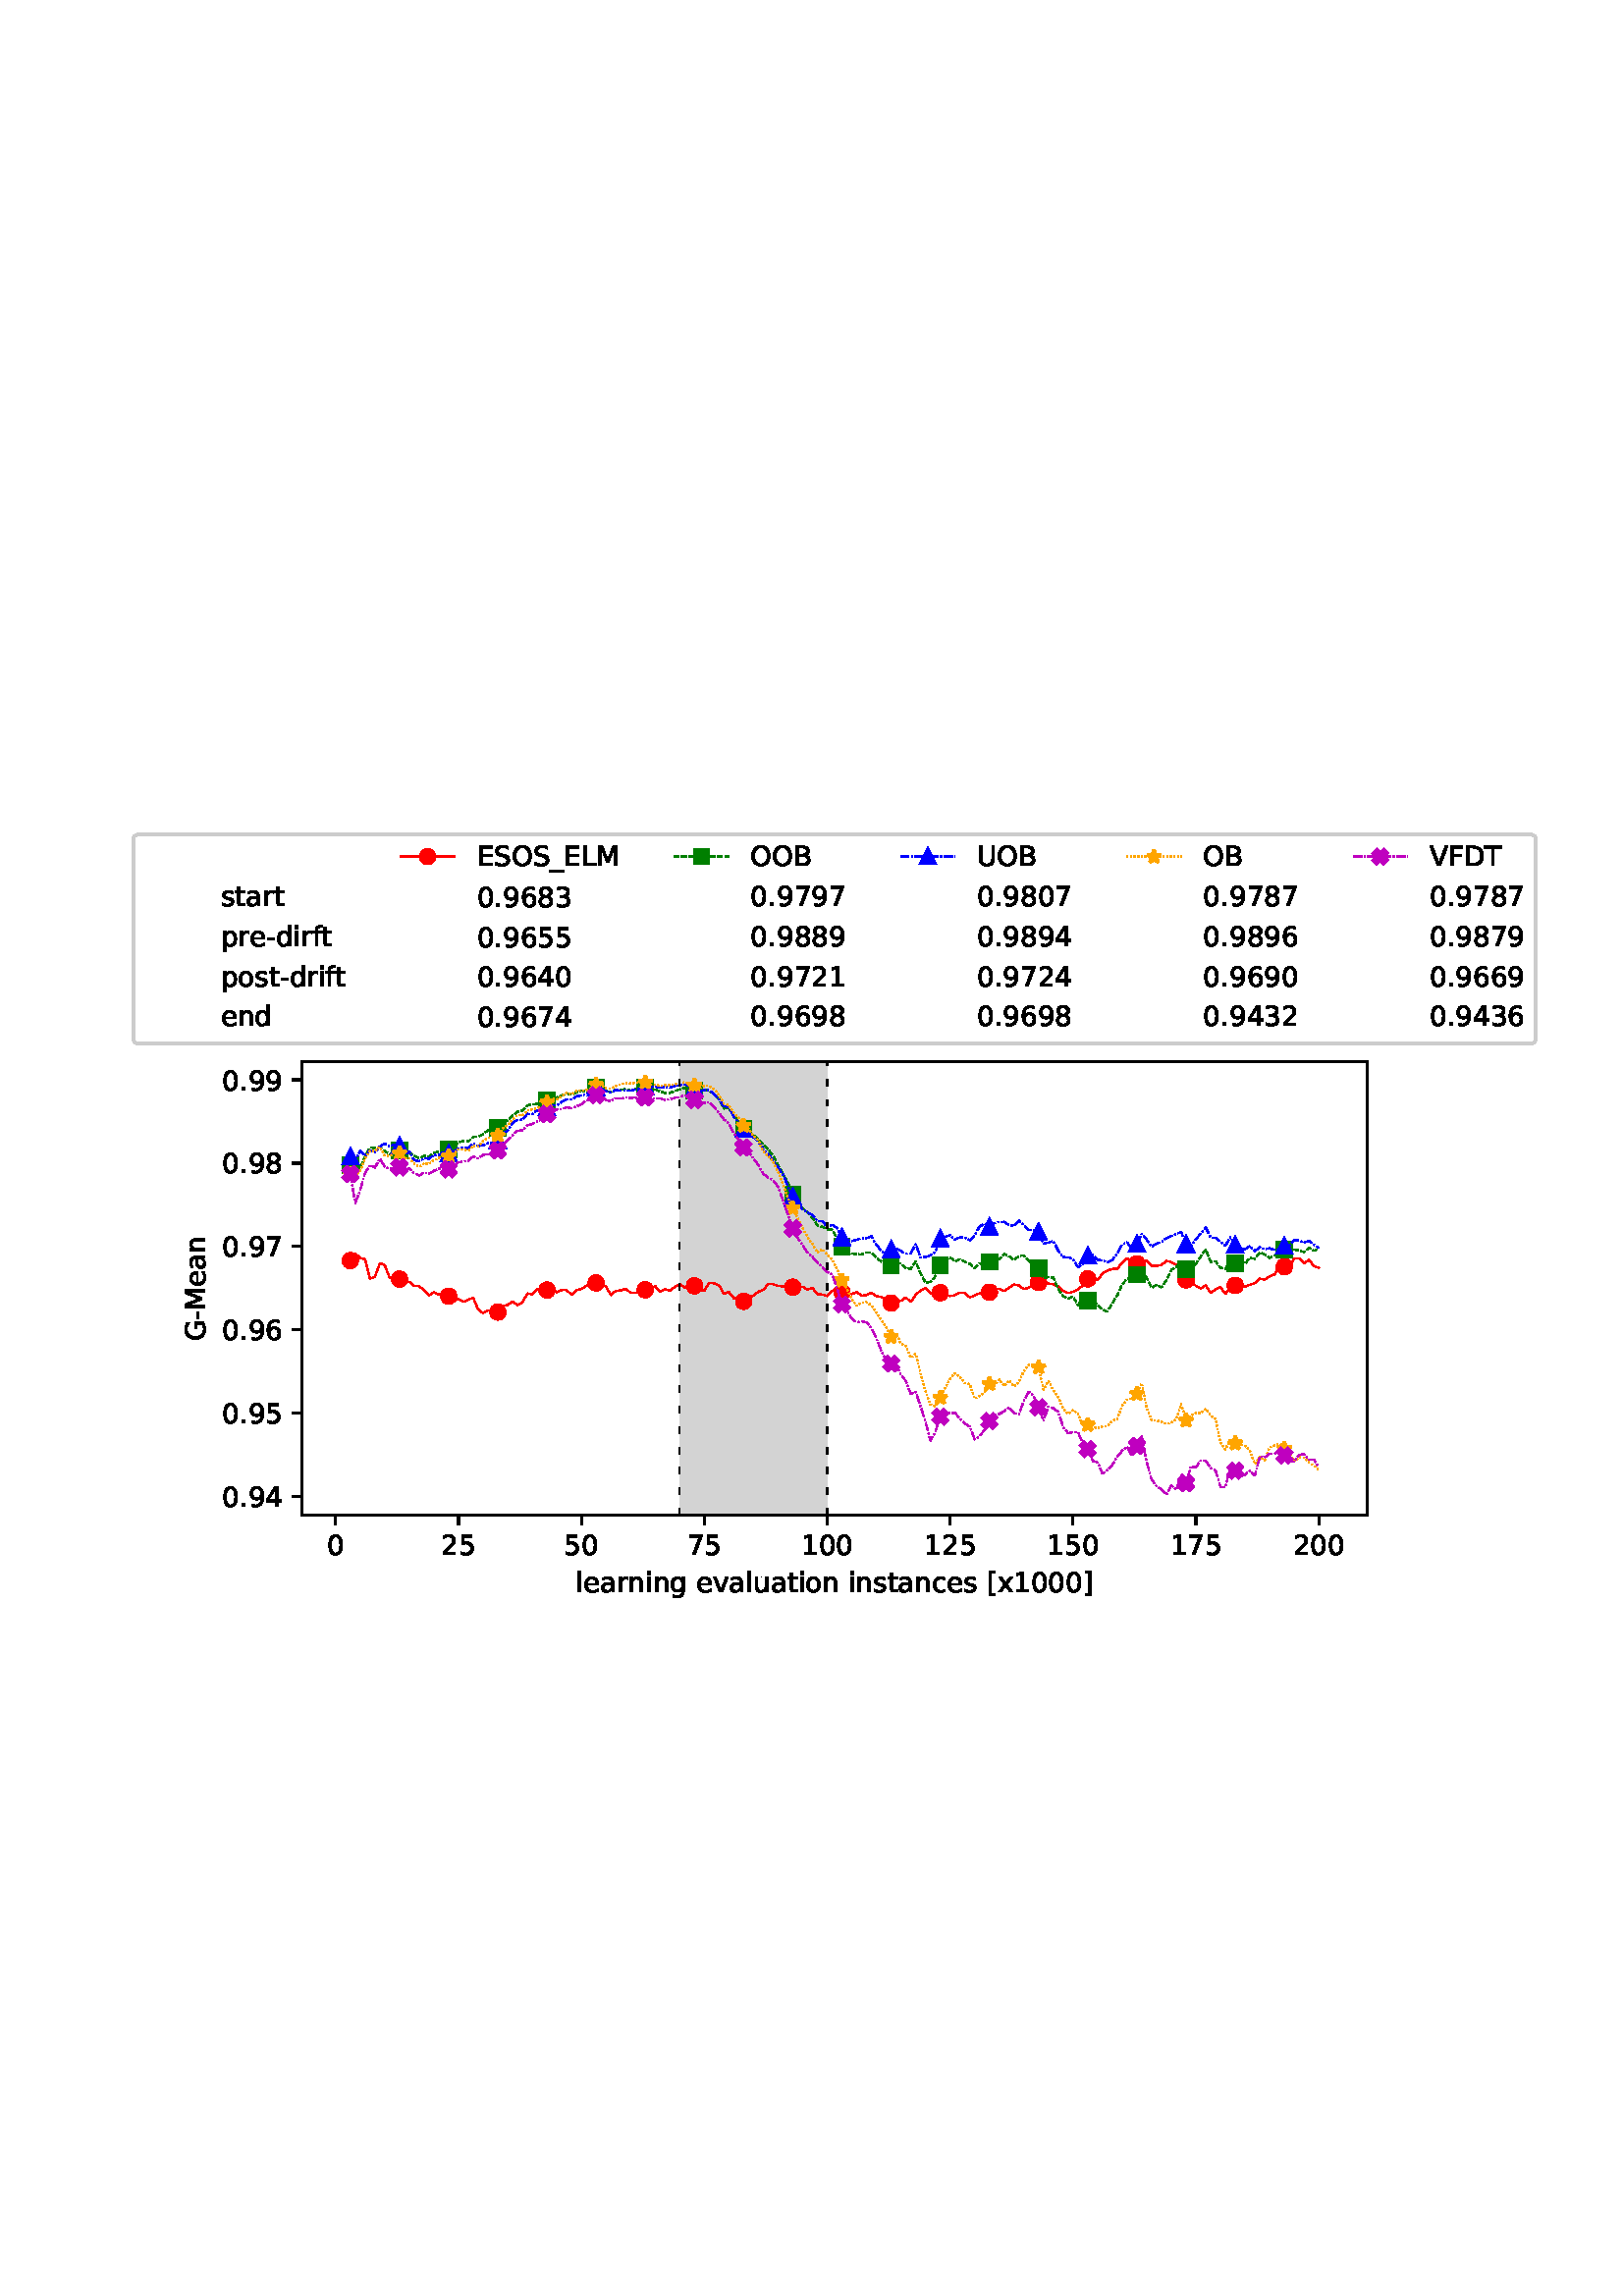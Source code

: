 %!PS-Adobe-3.0 EPSF-3.0
%%Orientation: portrait
%%BoundingBox: 41 248 570 543
%%EndComments
%%BeginProlog
/mpldict 8 dict def
mpldict begin
/m { moveto } bind def
/l { lineto } bind def
/r { rlineto } bind def
/c { curveto } bind def
/cl { closepath } bind def
/box {
m
1 index 0 r
0 exch r
neg 0 r
cl
} bind def
/clipbox {
box
clip
newpath
} bind def
%!PS-Adobe-3.0 Resource-Font
%%Copyright: Copyright (c) 2003 by Bitstream, Inc. All Rights Reserved. Copyright (c) 2006 by Tavmjong Bah. All Rights Reserved. DejaVu changes are in public domain 
25 dict begin
/_d{bind def}bind def
/_m{moveto}_d
/_l{lineto}_d
/_cl{closepath eofill}_d
/_c{curveto}_d
/_sc{7 -1 roll{setcachedevice}{pop pop pop pop pop pop}ifelse}_d
/_e{exec}_d
/FontName /DejaVuSans def
/PaintType 0 def
/FontMatrix[.001 0 0 .001 0 0]def
/FontBBox[-1021 -463 1793 1232]def
/FontType 3 def
/Encoding [ /space /hyphen /period /zero /one /two /three /four /five /six /seven /eight /nine /B /D /E /F /G /L /M /O /S /T /U /V /bracketleft /bracketright /underscore /a /c /d /e /f /g /i /l /n /o /p /r /s /t /u /v /x ] def
/FontInfo 10 dict dup begin
/FamilyName (DejaVu Sans) def
/FullName (DejaVu Sans) def
/Notice (Copyright (c) 2003 by Bitstream, Inc. All Rights Reserved. Copyright (c) 2006 by Tavmjong Bah. All Rights Reserved. DejaVu changes are in public domain ) def
/Weight (Book) def
/Version (Version 2.35) def
/ItalicAngle 0.0 def
/isFixedPitch false def
/UnderlinePosition -130 def
/UnderlineThickness 90 def
end readonly def
/CharStrings 46 dict dup begin
/.notdef 0 def
/space{318 0 0 0 0 0 _sc
}_d
/hyphen{361 0 49 234 312 314 _sc
49 314 _m
312 314 _l
312 234 _l
49 234 _l
49 314 _l
_cl}_d
/period{318 0 107 0 210 124 _sc
107 124 _m
210 124 _l
210 0 _l
107 0 _l
107 124 _l
_cl}_d
/zero{636 0 66 -13 570 742 _sc
318 664 _m
267 664 229 639 203 589 _c
177 539 165 464 165 364 _c
165 264 177 189 203 139 _c
229 89 267 64 318 64 _c
369 64 407 89 433 139 _c
458 189 471 264 471 364 _c
471 464 458 539 433 589 _c
407 639 369 664 318 664 _c
318 742 _m
399 742 461 709 505 645 _c
548 580 570 486 570 364 _c
570 241 548 147 505 83 _c
461 19 399 -13 318 -13 _c
236 -13 173 19 130 83 _c
87 147 66 241 66 364 _c
66 486 87 580 130 645 _c
173 709 236 742 318 742 _c
_cl}_d
/one{636 0 110 0 544 729 _sc
124 83 _m
285 83 _l
285 639 _l
110 604 _l
110 694 _l
284 729 _l
383 729 _l
383 83 _l
544 83 _l
544 0 _l
124 0 _l
124 83 _l
_cl}_d
/two{{636 0 73 0 536 742 _sc
192 83 _m
536 83 _l
536 0 _l
73 0 _l
73 83 _l
110 121 161 173 226 239 _c
290 304 331 346 348 365 _c
380 400 402 430 414 455 _c
426 479 433 504 433 528 _c
433 566 419 598 392 622 _c
365 646 330 659 286 659 _c
255 659 222 653 188 643 _c
154 632 117 616 78 594 _c
78 694 _l
118 710 155 722 189 730 _c
223 738 255 742 284 742 _c
}_e{359 742 419 723 464 685 _c
509 647 532 597 532 534 _c
532 504 526 475 515 449 _c
504 422 484 390 454 354 _c
446 344 420 317 376 272 _c
332 227 271 164 192 83 _c
_cl}_e}_d
/three{{636 0 76 -13 556 742 _sc
406 393 _m
453 383 490 362 516 330 _c
542 298 556 258 556 212 _c
556 140 531 84 482 45 _c
432 6 362 -13 271 -13 _c
240 -13 208 -10 176 -4 _c
144 1 110 10 76 22 _c
76 117 _l
103 101 133 89 166 81 _c
198 73 232 69 268 69 _c
330 69 377 81 409 105 _c
441 129 458 165 458 212 _c
458 254 443 288 413 312 _c
383 336 341 349 287 349 _c
}_e{202 349 _l
202 430 _l
291 430 _l
339 430 376 439 402 459 _c
428 478 441 506 441 543 _c
441 580 427 609 401 629 _c
374 649 336 659 287 659 _c
260 659 231 656 200 650 _c
169 644 135 635 98 623 _c
98 711 _l
135 721 170 729 203 734 _c
235 739 266 742 296 742 _c
370 742 429 725 473 691 _c
517 657 539 611 539 553 _c
539 513 527 479 504 451 _c
481 423 448 403 406 393 _c
_cl}_e}_d
/four{636 0 49 0 580 729 _sc
378 643 _m
129 254 _l
378 254 _l
378 643 _l
352 729 _m
476 729 _l
476 254 _l
580 254 _l
580 172 _l
476 172 _l
476 0 _l
378 0 _l
378 172 _l
49 172 _l
49 267 _l
352 729 _l
_cl}_d
/five{{636 0 77 -13 549 729 _sc
108 729 _m
495 729 _l
495 646 _l
198 646 _l
198 467 _l
212 472 227 476 241 478 _c
255 480 270 482 284 482 _c
365 482 429 459 477 415 _c
525 370 549 310 549 234 _c
549 155 524 94 475 51 _c
426 8 357 -13 269 -13 _c
238 -13 207 -10 175 -6 _c
143 -1 111 6 77 17 _c
77 116 _l
106 100 136 88 168 80 _c
199 72 232 69 267 69 _c
}_e{323 69 368 83 401 113 _c
433 143 450 183 450 234 _c
450 284 433 324 401 354 _c
368 384 323 399 267 399 _c
241 399 214 396 188 390 _c
162 384 135 375 108 363 _c
108 729 _l
_cl}_e}_d
/six{{636 0 70 -13 573 742 _sc
330 404 _m
286 404 251 388 225 358 _c
199 328 186 286 186 234 _c
186 181 199 139 225 109 _c
251 79 286 64 330 64 _c
374 64 409 79 435 109 _c
461 139 474 181 474 234 _c
474 286 461 328 435 358 _c
409 388 374 404 330 404 _c
526 713 _m
526 623 _l
501 635 476 644 451 650 _c
425 656 400 659 376 659 _c
310 659 260 637 226 593 _c
}_e{192 549 172 482 168 394 _c
187 422 211 444 240 459 _c
269 474 301 482 336 482 _c
409 482 467 459 509 415 _c
551 371 573 310 573 234 _c
573 159 550 99 506 54 _c
462 9 403 -13 330 -13 _c
246 -13 181 19 137 83 _c
92 147 70 241 70 364 _c
70 479 97 571 152 639 _c
206 707 280 742 372 742 _c
396 742 421 739 447 735 _c
472 730 498 723 526 713 _c
_cl}_e}_d
/seven{636 0 82 0 551 729 _sc
82 729 _m
551 729 _l
551 687 _l
286 0 _l
183 0 _l
432 646 _l
82 646 _l
82 729 _l
_cl}_d
/eight{{636 0 68 -13 568 742 _sc
318 346 _m
271 346 234 333 207 308 _c
180 283 167 249 167 205 _c
167 161 180 126 207 101 _c
234 76 271 64 318 64 _c
364 64 401 76 428 102 _c
455 127 469 161 469 205 _c
469 249 455 283 429 308 _c
402 333 365 346 318 346 _c
219 388 _m
177 398 144 418 120 447 _c
96 476 85 511 85 553 _c
85 611 105 657 147 691 _c
188 725 245 742 318 742 _c
}_e{390 742 447 725 489 691 _c
530 657 551 611 551 553 _c
551 511 539 476 515 447 _c
491 418 459 398 417 388 _c
464 377 501 355 528 323 _c
554 291 568 251 568 205 _c
568 134 546 80 503 43 _c
459 5 398 -13 318 -13 _c
237 -13 175 5 132 43 _c
89 80 68 134 68 205 _c
68 251 81 291 108 323 _c
134 355 171 377 219 388 _c
183 544 _m
183 506 194 476 218 455 _c
}_e{242 434 275 424 318 424 _c
360 424 393 434 417 455 _c
441 476 453 506 453 544 _c
453 582 441 611 417 632 _c
393 653 360 664 318 664 _c
275 664 242 653 218 632 _c
194 611 183 582 183 544 _c
_cl}_e}_d
/nine{{636 0 63 -13 566 742 _sc
110 15 _m
110 105 _l
134 93 159 84 185 78 _c
210 72 235 69 260 69 _c
324 69 374 90 408 134 _c
442 178 462 244 468 334 _c
448 306 424 284 396 269 _c
367 254 335 247 300 247 _c
226 247 168 269 126 313 _c
84 357 63 417 63 494 _c
63 568 85 628 129 674 _c
173 719 232 742 306 742 _c
390 742 455 709 499 645 _c
543 580 566 486 566 364 _c
}_e{566 248 538 157 484 89 _c
429 21 356 -13 264 -13 _c
239 -13 214 -10 189 -6 _c
163 -2 137 5 110 15 _c
306 324 _m
350 324 385 339 411 369 _c
437 399 450 441 450 494 _c
450 546 437 588 411 618 _c
385 648 350 664 306 664 _c
262 664 227 648 201 618 _c
175 588 162 546 162 494 _c
162 441 175 399 201 369 _c
227 339 262 324 306 324 _c
_cl}_e}_d
/B{{686 0 98 0 615 729 _sc
197 348 _m
197 81 _l
355 81 _l
408 81 447 92 473 114 _c
498 136 511 169 511 215 _c
511 260 498 293 473 315 _c
447 337 408 348 355 348 _c
197 348 _l
197 648 _m
197 428 _l
343 428 _l
391 428 426 437 450 455 _c
474 473 486 500 486 538 _c
486 574 474 602 450 620 _c
426 638 391 648 343 648 _c
197 648 _l
98 729 _m
350 729 _l
}_e{425 729 483 713 524 682 _c
564 650 585 606 585 549 _c
585 504 574 468 553 442 _c
532 416 502 399 462 393 _c
510 382 548 360 575 327 _c
601 294 615 253 615 204 _c
615 138 592 88 548 53 _c
504 17 441 0 360 0 _c
98 0 _l
98 729 _l
_cl}_e}_d
/D{770 0 98 0 711 729 _sc
197 648 _m
197 81 _l
316 81 _l
416 81 490 103 537 149 _c
583 195 607 267 607 365 _c
607 463 583 534 537 580 _c
490 625 416 648 316 648 _c
197 648 _l
98 729 _m
301 729 _l
442 729 546 699 612 641 _c
678 582 711 490 711 365 _c
711 239 677 147 611 88 _c
545 29 441 0 301 0 _c
98 0 _l
98 729 _l
_cl}_d
/E{632 0 98 0 568 729 _sc
98 729 _m
559 729 _l
559 646 _l
197 646 _l
197 430 _l
544 430 _l
544 347 _l
197 347 _l
197 83 _l
568 83 _l
568 0 _l
98 0 _l
98 729 _l
_cl}_d
/F{575 0 98 0 517 729 _sc
98 729 _m
517 729 _l
517 646 _l
197 646 _l
197 431 _l
486 431 _l
486 348 _l
197 348 _l
197 0 _l
98 0 _l
98 729 _l
_cl}_d
/G{{775 0 56 -13 693 742 _sc
595 104 _m
595 300 _l
434 300 _l
434 381 _l
693 381 _l
693 68 _l
655 40 613 20 567 7 _c
521 -6 472 -13 420 -13 _c
306 -13 216 20 152 86 _c
88 152 56 245 56 364 _c
56 482 88 575 152 642 _c
216 708 306 742 420 742 _c
467 742 512 736 555 724 _c
598 712 638 695 674 673 _c
674 568 _l
637 598 598 621 557 637 _c
516 653 473 661 428 661 _c
}_e{338 661 271 636 227 586 _c
182 536 160 462 160 364 _c
160 265 182 191 227 141 _c
271 91 338 67 428 67 _c
462 67 493 70 521 76 _c
549 82 573 91 595 104 _c
_cl}_e}_d
/L{557 0 98 0 552 729 _sc
98 729 _m
197 729 _l
197 83 _l
552 83 _l
552 0 _l
98 0 _l
98 729 _l
_cl}_d
/M{863 0 98 0 765 729 _sc
98 729 _m
245 729 _l
431 233 _l
618 729 _l
765 729 _l
765 0 _l
669 0 _l
669 640 _l
481 140 _l
382 140 _l
194 640 _l
194 0 _l
98 0 _l
98 729 _l
_cl}_d
/O{787 0 56 -13 731 742 _sc
394 662 _m
322 662 265 635 223 582 _c
181 528 160 456 160 364 _c
160 272 181 199 223 146 _c
265 92 322 66 394 66 _c
465 66 522 92 564 146 _c
606 199 627 272 627 364 _c
627 456 606 528 564 582 _c
522 635 465 662 394 662 _c
394 742 _m
496 742 577 707 639 639 _c
700 571 731 479 731 364 _c
731 248 700 157 639 89 _c
577 21 496 -13 394 -13 _c
291 -13 209 21 148 89 _c
86 157 56 248 56 364 _c
56 479 86 571 148 639 _c
209 707 291 742 394 742 _c
_cl}_d
/S{{635 0 66 -13 579 742 _sc
535 705 _m
535 609 _l
497 627 462 640 429 649 _c
395 657 363 662 333 662 _c
279 662 237 651 208 631 _c
179 610 165 580 165 542 _c
165 510 174 485 194 469 _c
213 452 250 439 304 429 _c
364 417 _l
437 403 491 378 526 343 _c
561 307 579 260 579 201 _c
579 130 555 77 508 41 _c
460 5 391 -13 300 -13 _c
265 -13 228 -9 189 -2 _c
}_e{150 5 110 16 69 32 _c
69 134 _l
109 111 148 94 186 83 _c
224 71 262 66 300 66 _c
356 66 399 77 430 99 _c
460 121 476 152 476 194 _c
476 230 465 258 443 278 _c
421 298 385 313 335 323 _c
275 335 _l
201 349 148 372 115 404 _c
82 435 66 478 66 534 _c
66 598 88 649 134 686 _c
179 723 242 742 322 742 _c
356 742 390 739 426 733 _c
461 727 497 717 535 705 _c
}_e{_cl}_e}_d
/T{611 0 -2 0 614 729 _sc
-2 729 _m
614 729 _l
614 646 _l
355 646 _l
355 0 _l
256 0 _l
256 646 _l
-2 646 _l
-2 729 _l
_cl}_d
/U{732 0 87 -13 645 729 _sc
87 729 _m
186 729 _l
186 286 _l
186 208 200 151 228 117 _c
256 83 302 66 366 66 _c
429 66 475 83 503 117 _c
531 151 546 208 546 286 _c
546 729 _l
645 729 _l
645 274 _l
645 178 621 107 574 59 _c
527 11 458 -13 366 -13 _c
274 -13 204 11 157 59 _c
110 107 87 178 87 274 _c
87 729 _l
_cl}_d
/V{684 0 8 0 676 729 _sc
286 0 _m
8 729 _l
111 729 _l
342 115 _l
573 729 _l
676 729 _l
398 0 _l
286 0 _l
_cl}_d
/bracketleft{390 0 86 -131 293 760 _sc
86 760 _m
293 760 _l
293 690 _l
176 690 _l
176 -61 _l
293 -61 _l
293 -131 _l
86 -131 _l
86 760 _l
_cl}_d
/bracketright{390 0 97 -131 304 760 _sc
304 760 _m
304 -131 _l
97 -131 _l
97 -61 _l
214 -61 _l
214 690 _l
97 690 _l
97 760 _l
304 760 _l
_cl}_d
/underscore{500 0 -9 -235 510 -165 _sc
510 -165 _m
510 -235 _l
-9 -235 _l
-9 -165 _l
510 -165 _l
_cl}_d
/a{{613 0 60 -13 522 560 _sc
343 275 _m
270 275 220 266 192 250 _c
164 233 150 205 150 165 _c
150 133 160 107 181 89 _c
202 70 231 61 267 61 _c
317 61 357 78 387 114 _c
417 149 432 196 432 255 _c
432 275 _l
343 275 _l
522 312 _m
522 0 _l
432 0 _l
432 83 _l
411 49 385 25 355 10 _c
325 -5 287 -13 243 -13 _c
187 -13 142 2 109 33 _c
76 64 60 106 60 159 _c
}_e{60 220 80 266 122 298 _c
163 329 224 345 306 345 _c
432 345 _l
432 354 _l
432 395 418 427 391 450 _c
364 472 326 484 277 484 _c
245 484 215 480 185 472 _c
155 464 127 453 100 439 _c
100 522 _l
132 534 164 544 195 550 _c
226 556 256 560 286 560 _c
365 560 424 539 463 498 _c
502 457 522 395 522 312 _c
_cl}_e}_d
/c{{550 0 55 -13 488 560 _sc
488 526 _m
488 442 _l
462 456 437 466 411 473 _c
385 480 360 484 334 484 _c
276 484 230 465 198 428 _c
166 391 150 339 150 273 _c
150 206 166 154 198 117 _c
230 80 276 62 334 62 _c
360 62 385 65 411 72 _c
437 79 462 90 488 104 _c
488 21 _l
462 9 436 0 410 -5 _c
383 -10 354 -13 324 -13 _c
242 -13 176 12 128 64 _c
}_e{79 115 55 185 55 273 _c
55 362 79 432 128 483 _c
177 534 244 560 330 560 _c
358 560 385 557 411 551 _c
437 545 463 537 488 526 _c
_cl}_e}_d
/d{{635 0 55 -13 544 760 _sc
454 464 _m
454 760 _l
544 760 _l
544 0 _l
454 0 _l
454 82 _l
435 49 411 25 382 10 _c
353 -5 319 -13 279 -13 _c
213 -13 159 13 117 65 _c
75 117 55 187 55 273 _c
55 359 75 428 117 481 _c
159 533 213 560 279 560 _c
319 560 353 552 382 536 _c
411 520 435 496 454 464 _c
148 273 _m
148 207 161 155 188 117 _c
215 79 253 61 301 61 _c
}_e{348 61 385 79 413 117 _c
440 155 454 207 454 273 _c
454 339 440 390 413 428 _c
385 466 348 485 301 485 _c
253 485 215 466 188 428 _c
161 390 148 339 148 273 _c
_cl}_e}_d
/e{{615 0 55 -13 562 560 _sc
562 296 _m
562 252 _l
149 252 _l
153 190 171 142 205 110 _c
238 78 284 62 344 62 _c
378 62 412 66 444 74 _c
476 82 509 95 541 113 _c
541 28 _l
509 14 476 3 442 -3 _c
408 -9 373 -13 339 -13 _c
251 -13 182 12 131 62 _c
80 112 55 181 55 268 _c
55 357 79 428 127 481 _c
175 533 241 560 323 560 _c
397 560 455 536 498 489 _c
}_e{540 441 562 377 562 296 _c
472 322 _m
471 371 457 410 431 440 _c
404 469 368 484 324 484 _c
274 484 234 469 204 441 _c
174 413 156 373 152 322 _c
472 322 _l
_cl}_e}_d
/f{352 0 23 0 371 760 _sc
371 760 _m
371 685 _l
285 685 _l
253 685 230 678 218 665 _c
205 652 199 629 199 595 _c
199 547 _l
347 547 _l
347 477 _l
199 477 _l
199 0 _l
109 0 _l
109 477 _l
23 477 _l
23 547 _l
109 547 _l
109 585 _l
109 645 123 690 151 718 _c
179 746 224 760 286 760 _c
371 760 _l
_cl}_d
/g{{635 0 55 -207 544 560 _sc
454 280 _m
454 344 440 395 414 431 _c
387 467 349 485 301 485 _c
253 485 215 467 188 431 _c
161 395 148 344 148 280 _c
148 215 161 165 188 129 _c
215 93 253 75 301 75 _c
349 75 387 93 414 129 _c
440 165 454 215 454 280 _c
544 68 _m
544 -24 523 -93 482 -139 _c
440 -184 377 -207 292 -207 _c
260 -207 231 -204 203 -200 _c
175 -195 147 -188 121 -178 _c
}_e{121 -91 _l
147 -105 173 -115 199 -122 _c
225 -129 251 -133 278 -133 _c
336 -133 380 -117 410 -87 _c
439 -56 454 -10 454 52 _c
454 96 _l
435 64 411 40 382 24 _c
353 8 319 0 279 0 _c
211 0 157 25 116 76 _c
75 127 55 195 55 280 _c
55 364 75 432 116 483 _c
157 534 211 560 279 560 _c
319 560 353 552 382 536 _c
411 520 435 496 454 464 _c
454 547 _l
544 547 _l
}_e{544 68 _l
_cl}_e}_d
/i{278 0 94 0 184 760 _sc
94 547 _m
184 547 _l
184 0 _l
94 0 _l
94 547 _l
94 760 _m
184 760 _l
184 646 _l
94 646 _l
94 760 _l
_cl}_d
/l{278 0 94 0 184 760 _sc
94 760 _m
184 760 _l
184 0 _l
94 0 _l
94 760 _l
_cl}_d
/n{634 0 91 0 549 560 _sc
549 330 _m
549 0 _l
459 0 _l
459 327 _l
459 379 448 417 428 443 _c
408 469 378 482 338 482 _c
289 482 251 466 223 435 _c
195 404 181 362 181 309 _c
181 0 _l
91 0 _l
91 547 _l
181 547 _l
181 462 _l
202 494 227 519 257 535 _c
286 551 320 560 358 560 _c
420 560 468 540 500 501 _c
532 462 549 405 549 330 _c
_cl}_d
/o{612 0 55 -13 557 560 _sc
306 484 _m
258 484 220 465 192 427 _c
164 389 150 338 150 273 _c
150 207 163 156 191 118 _c
219 80 257 62 306 62 _c
354 62 392 80 420 118 _c
448 156 462 207 462 273 _c
462 337 448 389 420 427 _c
392 465 354 484 306 484 _c
306 560 _m
384 560 445 534 490 484 _c
534 433 557 363 557 273 _c
557 183 534 113 490 63 _c
445 12 384 -13 306 -13 _c
227 -13 165 12 121 63 _c
77 113 55 183 55 273 _c
55 363 77 433 121 484 _c
165 534 227 560 306 560 _c
_cl}_d
/p{{635 0 91 -207 580 560 _sc
181 82 _m
181 -207 _l
91 -207 _l
91 547 _l
181 547 _l
181 464 _l
199 496 223 520 252 536 _c
281 552 316 560 356 560 _c
422 560 476 533 518 481 _c
559 428 580 359 580 273 _c
580 187 559 117 518 65 _c
476 13 422 -13 356 -13 _c
316 -13 281 -5 252 10 _c
223 25 199 49 181 82 _c
487 273 _m
487 339 473 390 446 428 _c
418 466 381 485 334 485 _c
}_e{286 485 249 466 222 428 _c
194 390 181 339 181 273 _c
181 207 194 155 222 117 _c
249 79 286 61 334 61 _c
381 61 418 79 446 117 _c
473 155 487 207 487 273 _c
_cl}_e}_d
/r{411 0 91 0 411 560 _sc
411 463 _m
401 469 390 473 378 476 _c
366 478 353 480 339 480 _c
288 480 249 463 222 430 _c
194 397 181 350 181 288 _c
181 0 _l
91 0 _l
91 547 _l
181 547 _l
181 462 _l
199 495 224 520 254 536 _c
284 552 321 560 365 560 _c
371 560 378 559 386 559 _c
393 558 401 557 411 555 _c
411 463 _l
_cl}_d
/s{{521 0 54 -13 472 560 _sc
443 531 _m
443 446 _l
417 458 391 468 364 475 _c
336 481 308 485 279 485 _c
234 485 200 478 178 464 _c
156 450 145 430 145 403 _c
145 382 153 366 169 354 _c
185 342 217 330 265 320 _c
296 313 _l
360 299 405 279 432 255 _c
458 230 472 195 472 151 _c
472 100 452 60 412 31 _c
372 1 316 -13 246 -13 _c
216 -13 186 -10 154 -5 _c
}_e{122 0 89 8 54 20 _c
54 113 _l
87 95 120 82 152 74 _c
184 65 216 61 248 61 _c
290 61 323 68 346 82 _c
368 96 380 117 380 144 _c
380 168 371 187 355 200 _c
339 213 303 226 247 238 _c
216 245 _l
160 257 119 275 95 299 _c
70 323 58 356 58 399 _c
58 450 76 490 112 518 _c
148 546 200 560 268 560 _c
301 560 332 557 362 552 _c
391 547 418 540 443 531 _c
}_e{_cl}_e}_d
/t{392 0 27 0 368 702 _sc
183 702 _m
183 547 _l
368 547 _l
368 477 _l
183 477 _l
183 180 _l
183 135 189 106 201 94 _c
213 81 238 75 276 75 _c
368 75 _l
368 0 _l
276 0 _l
206 0 158 13 132 39 _c
106 65 93 112 93 180 _c
93 477 _l
27 477 _l
27 547 _l
93 547 _l
93 702 _l
183 702 _l
_cl}_d
/u{634 0 85 -13 543 560 _sc
85 216 _m
85 547 _l
175 547 _l
175 219 _l
175 167 185 129 205 103 _c
225 77 255 64 296 64 _c
344 64 383 79 411 110 _c
439 141 453 183 453 237 _c
453 547 _l
543 547 _l
543 0 _l
453 0 _l
453 84 _l
431 50 405 26 377 10 _c
348 -5 315 -13 277 -13 _c
214 -13 166 6 134 45 _c
101 83 85 140 85 216 _c
311 560 _m
311 560 _l
_cl}_d
/v{592 0 30 0 562 547 _sc
30 547 _m
125 547 _l
296 88 _l
467 547 _l
562 547 _l
357 0 _l
235 0 _l
30 547 _l
_cl}_d
/x{592 0 29 0 559 547 _sc
549 547 _m
351 281 _l
559 0 _l
453 0 _l
294 215 _l
135 0 _l
29 0 _l
241 286 _l
47 547 _l
153 547 _l
298 352 _l
443 547 _l
549 547 _l
_cl}_d
end readonly def

/BuildGlyph
 {exch begin
 CharStrings exch
 2 copy known not{pop /.notdef}if
 true 3 1 roll get exec
 end}_d

/BuildChar {
 1 index /Encoding get exch get
 1 index /BuildGlyph get exec
}_d

FontName currentdict end definefont pop
end
%%EndProlog
mpldict begin
41.691 248.816 translate
528.619 294.368 0 0 clipbox
gsave
0 0 m
528.619 0 l
528.619 294.368 l
0 294.368 l
cl
1.000 setgray
fill
grestore
gsave
69.009 37.544 m
459.609 37.544 l
459.609 203.864 l
69.009 203.864 l
cl
1.000 setgray
fill
grestore
gsave
390.6 166.3 69.01 37.54 clipbox
261.606 37.544 m
261.606 203.864 l
207.531 203.864 l
207.531 37.544 l
cl
0.827 setgray
fill
grestore
0.800 setlinewidth
1 setlinejoin
0 setlinecap
[] 0 setdash
0.000 setgray
gsave
/o {
gsave
newpath
translate
0.8 setlinewidth
1 setlinejoin
0 setlinecap
0 0 m
0 -3.5 l

gsave
0.000 setgray
fill
grestore
stroke
grestore
} bind def
81.356 37.544 o
grestore
/DejaVuSans findfont
10.000 scalefont
setfont
gsave
78.177 22.95 translate
0.0 rotate
0.0 0.0 m /zero glyphshow
grestore
gsave
/o {
gsave
newpath
translate
0.8 setlinewidth
1 setlinejoin
0 setlinecap
0 0 m
0 -3.5 l

gsave
0.000 setgray
fill
grestore
stroke
grestore
} bind def
126.419 37.544 o
grestore
gsave
120.059 22.95 translate
0.0 rotate
0.0 0.0 m /two glyphshow
6.362 0.0 m /five glyphshow
grestore
gsave
/o {
gsave
newpath
translate
0.8 setlinewidth
1 setlinejoin
0 setlinecap
0 0 m
0 -3.5 l

gsave
0.000 setgray
fill
grestore
stroke
grestore
} bind def
171.481 37.544 o
grestore
gsave
165.122 22.95 translate
0.0 rotate
0.0 0.0 m /five glyphshow
6.362 0.0 m /zero glyphshow
grestore
gsave
/o {
gsave
newpath
translate
0.8 setlinewidth
1 setlinejoin
0 setlinecap
0 0 m
0 -3.5 l

gsave
0.000 setgray
fill
grestore
stroke
grestore
} bind def
216.543 37.544 o
grestore
gsave
210.184 22.95 translate
0.0 rotate
0.0 0.0 m /seven glyphshow
6.362 0.0 m /five glyphshow
grestore
gsave
/o {
gsave
newpath
translate
0.8 setlinewidth
1 setlinejoin
0 setlinecap
0 0 m
0 -3.5 l

gsave
0.000 setgray
fill
grestore
stroke
grestore
} bind def
261.606 37.544 o
grestore
gsave
252.067 22.95 translate
0.0 rotate
0.0 0.0 m /one glyphshow
6.362 0.0 m /zero glyphshow
12.725 0.0 m /zero glyphshow
grestore
gsave
/o {
gsave
newpath
translate
0.8 setlinewidth
1 setlinejoin
0 setlinecap
0 0 m
0 -3.5 l

gsave
0.000 setgray
fill
grestore
stroke
grestore
} bind def
306.668 37.544 o
grestore
gsave
297.129 22.95 translate
0.0 rotate
0.0 0.0 m /one glyphshow
6.362 0.0 m /two glyphshow
12.725 0.0 m /five glyphshow
grestore
gsave
/o {
gsave
newpath
translate
0.8 setlinewidth
1 setlinejoin
0 setlinecap
0 0 m
0 -3.5 l

gsave
0.000 setgray
fill
grestore
stroke
grestore
} bind def
351.73 37.544 o
grestore
gsave
342.191 22.95 translate
0.0 rotate
0.0 0.0 m /one glyphshow
6.362 0.0 m /five glyphshow
12.725 0.0 m /zero glyphshow
grestore
gsave
/o {
gsave
newpath
translate
0.8 setlinewidth
1 setlinejoin
0 setlinecap
0 0 m
0 -3.5 l

gsave
0.000 setgray
fill
grestore
stroke
grestore
} bind def
396.793 37.544 o
grestore
gsave
387.253 22.95 translate
0.0 rotate
0.0 0.0 m /one glyphshow
6.362 0.0 m /seven glyphshow
12.725 0.0 m /five glyphshow
grestore
gsave
/o {
gsave
newpath
translate
0.8 setlinewidth
1 setlinejoin
0 setlinecap
0 0 m
0 -3.5 l

gsave
0.000 setgray
fill
grestore
stroke
grestore
} bind def
441.855 37.544 o
grestore
gsave
432.316 22.95 translate
0.0 rotate
0.0 0.0 m /two glyphshow
6.362 0.0 m /zero glyphshow
12.725 0.0 m /zero glyphshow
grestore
gsave
169.333 9.278 translate
0.0 rotate
0.0 0.0 m /l glyphshow
2.778 0.0 m /e glyphshow
8.931 0.0 m /a glyphshow
15.059 0.0 m /r glyphshow
19.17 0.0 m /n glyphshow
25.508 0.0 m /i glyphshow
28.286 0.0 m /n glyphshow
34.624 0.0 m /g glyphshow
40.972 0.0 m /space glyphshow
44.15 0.0 m /e glyphshow
50.303 0.0 m /v glyphshow
56.221 0.0 m /a glyphshow
62.349 0.0 m /l glyphshow
65.127 0.0 m /u glyphshow
71.465 0.0 m /a glyphshow
77.593 0.0 m /t glyphshow
81.514 0.0 m /i glyphshow
84.292 0.0 m /o glyphshow
90.41 0.0 m /n glyphshow
96.748 0.0 m /space glyphshow
99.927 0.0 m /i glyphshow
102.705 0.0 m /n glyphshow
109.043 0.0 m /s glyphshow
114.253 0.0 m /t glyphshow
118.174 0.0 m /a glyphshow
124.302 0.0 m /n glyphshow
130.64 0.0 m /c glyphshow
136.138 0.0 m /e glyphshow
142.29 0.0 m /s glyphshow
147.5 0.0 m /space glyphshow
150.679 0.0 m /bracketleft glyphshow
154.58 0.0 m /x glyphshow
160.498 0.0 m /one glyphshow
166.86 0.0 m /zero glyphshow
173.223 0.0 m /zero glyphshow
179.585 0.0 m /zero glyphshow
185.947 0.0 m /bracketright glyphshow
grestore
gsave
/o {
gsave
newpath
translate
0.8 setlinewidth
1 setlinejoin
0 setlinecap
0 0 m
-3.5 0 l

gsave
0.000 setgray
fill
grestore
stroke
grestore
} bind def
69.009 44.337 o
grestore
gsave
39.744 40.541 translate
0.0 rotate
0.0 0.0 m /zero glyphshow
6.362 0.0 m /period glyphshow
9.541 0.0 m /nine glyphshow
15.903 0.0 m /four glyphshow
grestore
gsave
/o {
gsave
newpath
translate
0.8 setlinewidth
1 setlinejoin
0 setlinecap
0 0 m
-3.5 0 l

gsave
0.000 setgray
fill
grestore
stroke
grestore
} bind def
69.009 74.918 o
grestore
gsave
39.744 71.121 translate
0.0 rotate
0.0 0.0 m /zero glyphshow
6.362 0.0 m /period glyphshow
9.541 0.0 m /nine glyphshow
15.903 0.0 m /five glyphshow
grestore
gsave
/o {
gsave
newpath
translate
0.8 setlinewidth
1 setlinejoin
0 setlinecap
0 0 m
-3.5 0 l

gsave
0.000 setgray
fill
grestore
stroke
grestore
} bind def
69.009 105.498 o
grestore
gsave
39.744 101.701 translate
0.0 rotate
0.0 0.0 m /zero glyphshow
6.362 0.0 m /period glyphshow
9.541 0.0 m /nine glyphshow
15.903 0.0 m /six glyphshow
grestore
gsave
/o {
gsave
newpath
translate
0.8 setlinewidth
1 setlinejoin
0 setlinecap
0 0 m
-3.5 0 l

gsave
0.000 setgray
fill
grestore
stroke
grestore
} bind def
69.009 136.078 o
grestore
gsave
39.744 132.281 translate
0.0 rotate
0.0 0.0 m /zero glyphshow
6.362 0.0 m /period glyphshow
9.541 0.0 m /nine glyphshow
15.903 0.0 m /seven glyphshow
grestore
gsave
/o {
gsave
newpath
translate
0.8 setlinewidth
1 setlinejoin
0 setlinecap
0 0 m
-3.5 0 l

gsave
0.000 setgray
fill
grestore
stroke
grestore
} bind def
69.009 166.659 o
grestore
gsave
39.744 162.862 translate
0.0 rotate
0.0 0.0 m /zero glyphshow
6.362 0.0 m /period glyphshow
9.541 0.0 m /nine glyphshow
15.903 0.0 m /eight glyphshow
grestore
gsave
/o {
gsave
newpath
translate
0.8 setlinewidth
1 setlinejoin
0 setlinecap
0 0 m
-3.5 0 l

gsave
0.000 setgray
fill
grestore
stroke
grestore
} bind def
69.009 197.239 o
grestore
gsave
39.744 193.442 translate
0.0 rotate
0.0 0.0 m /zero glyphshow
6.362 0.0 m /period glyphshow
9.541 0.0 m /nine glyphshow
15.903 0.0 m /nine glyphshow
grestore
gsave
33.666 101.399 translate
90.0 rotate
0.0 0.0 m /G glyphshow
7.749 0.0 m /hyphen glyphshow
11.357 0.0 m /M glyphshow
19.985 0.0 m /e glyphshow
26.138 0.0 m /a glyphshow
32.266 0.0 m /n glyphshow
grestore
0.500 setlinewidth
2 setlinecap
1.000 0.000 0.000 setrgbcolor
gsave
390.6 166.3 69.01 37.54 clipbox
86.764 130.913 m
88.566 133.537 l
90.369 131.806 l
92.171 131.387 l
93.974 124.27 l
95.776 124.936 l
97.579 129.954 l
99.381 129.225 l
101.184 124.526 l
102.986 124.974 l
104.789 124.113 l
106.591 122.758 l
108.394 123.156 l
110.196 121.522 l
111.999 121.541 l
113.801 119.976 l
115.604 118.135 l
117.406 119.284 l
119.209 118.401 l
121.011 119.381 l
122.814 117.896 l
124.616 116.132 l
126.419 116.862 l
128.221 115.748 l
130.024 116.661 l
131.826 117.26 l
133.629 112.933 l
135.431 111.702 l
137.234 112.724 l
139.036 112.081 l
140.839 112.0 l
142.641 114.127 l
144.444 114.689 l
146.246 115.962 l
148.049 114.532 l
149.851 115.613 l
151.654 118.856 l
153.456 118.494 l
155.259 120.425 l
157.061 119.796 l
160.666 120.5 l
162.469 119.284 l
164.271 120.098 l
166.074 120.09 l
167.876 118.409 l
169.679 119.998 l
171.481 120.506 l
173.284 121.693 l
175.086 122.565 l
176.889 122.711 l
180.494 121.439 l
182.296 118.247 l
184.098 119.846 l
185.901 119.964 l
187.703 120.536 l
189.506 119.184 l
193.111 119.11 l
194.913 120.229 l
196.716 120.524 l
198.518 121.581 l
200.321 119.484 l
202.123 120.475 l
203.926 119.922 l
205.728 121.192 l
207.531 122.235 l
209.333 121.012 l
211.136 121.184 l
212.938 121.655 l
214.741 120.135 l
216.543 119.88 l
218.346 122.793 l
220.148 122.545 l
221.951 121.824 l
223.753 118.737 l
225.556 119.385 l
227.358 117.13 l
230.963 115.946 l
232.766 117.582 l
234.568 118.004 l
236.371 119.511 l
238.173 120.172 l
239.976 122.31 l
241.778 122.264 l
243.581 121.635 l
245.383 121.434 l
247.186 121.094 l
252.593 121.325 l
254.396 120.318 l
256.198 120.854 l
258.001 118.606 l
259.803 118.477 l
261.606 117.881 l
263.408 119.679 l
265.211 120.487 l
267.013 119.317 l
268.816 119.067 l
270.618 118.594 l
272.421 119.427 l
274.223 118.057 l
276.026 118.292 l
277.828 119.17 l
279.631 117.838 l
281.433 117.638 l
285.038 115.328 l
286.841 115.957 l
288.643 116.165 l
290.446 117.398 l
292.248 115.737 l
294.05 118.415 l
295.853 119.922 l
297.655 120.913 l
301.26 117.485 l
303.063 119.131 l
304.865 118.345 l
306.668 117.904 l
308.47 118.244 l
310.273 119.185 l
312.075 119.173 l
313.878 117.414 l
315.68 118.101 l
319.285 119.799 l
321.088 119.329 l
322.89 120.587 l
324.693 120.515 l
326.495 119.762 l
330.1 122.171 l
331.903 121.798 l
333.705 120.453 l
335.508 120.923 l
337.31 122.173 l
339.113 122.849 l
340.915 121.985 l
342.718 122.493 l
344.52 122.196 l
346.323 121.444 l
348.125 119.84 l
349.928 118.987 l
351.73 119.463 l
353.533 120.359 l
355.335 121.825 l
357.138 124.224 l
360.743 123.705 l
362.545 126.11 l
364.348 127.28 l
366.15 127.848 l
367.953 127.935 l
369.755 130.017 l
371.558 131.75 l
373.36 130.406 l
375.163 129.713 l
376.965 130.956 l
378.768 130.761 l
380.57 129.047 l
382.373 128.963 l
384.175 129.305 l
385.978 130.795 l
387.78 130.353 l
389.583 129.35 l
391.385 126.348 l
393.188 123.821 l
394.99 123.001 l
396.793 121.664 l
398.595 120.708 l
400.398 121.784 l
402.2 119.068 l
404.002 120.349 l
405.805 121.255 l
407.607 118.649 l
409.41 121.124 l
411.212 121.797 l
413.015 122.249 l
414.817 121.23 l
416.62 122.087 l
418.422 122.661 l
420.225 124.323 l
422.027 123.882 l
423.83 125.086 l
425.632 125.846 l
427.435 128.728 l
429.237 128.716 l
431.04 128.556 l
432.842 131.776 l
434.645 131.703 l
436.447 129.913 l
438.25 131.14 l
440.052 128.941 l
441.855 128.26 l
441.855 128.26 l
stroke
grestore
1.000 setlinewidth
0 setlinecap
gsave
390.6 166.3 69.01 37.54 clipbox
/o {
gsave
newpath
translate
1.0 setlinewidth
1 setlinejoin
0 setlinecap
0 -2.5 m
0.663 -2.5 1.299 -2.237 1.768 -1.768 c
2.237 -1.299 2.5 -0.663 2.5 0 c
2.5 0.663 2.237 1.299 1.768 1.768 c
1.299 2.237 0.663 2.5 0 2.5 c
-0.663 2.5 -1.299 2.237 -1.768 1.768 c
-2.237 1.299 -2.5 0.663 -2.5 0 c
-2.5 -0.663 -2.237 -1.299 -1.768 -1.768 c
-1.299 -2.237 -0.663 -2.5 0 -2.5 c
cl

gsave
1.000 0.000 0.000 setrgbcolor
fill
grestore
stroke
grestore
} bind def
86.764 130.913 o
104.789 124.113 o
122.814 117.896 o
140.839 112 o
158.864 120.103 o
176.889 122.711 o
194.913 120.229 o
212.938 121.655 o
230.963 115.946 o
248.988 121.165 o
267.013 119.317 o
285.038 115.328 o
303.063 119.131 o
321.088 119.329 o
339.113 122.849 o
357.138 124.224 o
375.163 129.713 o
393.188 123.821 o
411.212 121.797 o
429.237 128.716 o
grestore
0.500 setlinewidth
[1.85 0.8] 0 setdash
0.000 0.500 0.000 setrgbcolor
gsave
390.6 166.3 69.01 37.54 clipbox
86.764 165.814 m
88.566 163.92 l
90.369 164.781 l
92.171 169.176 l
93.974 172.429 l
95.776 172.144 l
97.579 172.656 l
99.381 171.029 l
101.184 169.938 l
102.986 170.349 l
104.789 171.299 l
106.591 169.808 l
108.394 170.717 l
110.196 169.318 l
111.999 168.492 l
113.801 169.392 l
115.604 169.061 l
117.406 170.353 l
119.209 170.96 l
121.011 171.814 l
122.814 171.753 l
124.616 172.877 l
126.419 174.249 l
128.221 174.81 l
130.024 174.593 l
131.826 176.219 l
133.629 176.308 l
135.431 177.251 l
137.234 178.754 l
139.036 179.556 l
140.839 179.624 l
142.641 181.699 l
144.444 182.301 l
146.246 184.055 l
148.049 185.485 l
149.851 185.922 l
151.654 187.901 l
155.259 188.399 l
157.061 188.365 l
158.864 189.696 l
160.666 190.66 l
162.469 190.82 l
164.271 191.413 l
166.074 192.228 l
167.876 191.773 l
171.481 193.257 l
173.284 192.833 l
175.086 193.596 l
176.889 194.538 l
178.691 194.193 l
180.494 193.094 l
182.296 192.728 l
184.098 193.615 l
185.901 193.477 l
187.703 193.901 l
189.506 193.181 l
191.308 193.867 l
193.111 193.542 l
194.913 194.464 l
196.716 193.925 l
198.518 193.641 l
202.123 192.377 l
203.926 192.426 l
209.333 194.334 l
211.136 193.669 l
212.938 193.272 l
214.741 193.363 l
216.543 193.716 l
218.346 193.093 l
220.148 191.975 l
221.951 189.988 l
223.753 186.668 l
225.556 186.812 l
227.358 183.908 l
229.161 182.523 l
230.963 179.422 l
232.766 178.437 l
236.371 175.39 l
238.173 173.284 l
239.976 171.695 l
241.778 169.366 l
247.186 159.391 l
250.791 151.125 l
252.593 150.114 l
254.396 148.684 l
256.198 146.584 l
258.001 143.805 l
259.803 143.331 l
261.606 142.376 l
263.408 142.241 l
267.013 135.985 l
268.816 134.364 l
270.618 133.466 l
274.223 133.169 l
276.026 133.948 l
277.828 133.718 l
281.433 130.487 l
283.236 129.541 l
285.038 129.239 l
286.841 130.703 l
288.643 129.594 l
290.446 128.195 l
292.248 127.894 l
294.05 130.59 l
295.853 126.264 l
297.655 122.848 l
299.458 123.022 l
301.26 125.146 l
303.063 129.24 l
304.865 130.944 l
306.668 132.135 l
308.47 130.525 l
310.273 131.469 l
313.878 129.687 l
315.68 128.093 l
317.483 129.999 l
319.285 128.759 l
321.088 130.442 l
322.89 131.165 l
324.693 131.299 l
326.495 133.414 l
328.298 132.445 l
330.1 131.187 l
331.903 132.516 l
333.705 132.885 l
335.508 130.833 l
337.31 128.265 l
339.113 128.195 l
340.915 124.408 l
342.718 124.865 l
344.52 124.689 l
346.323 120.479 l
348.125 117.912 l
349.928 116.931 l
351.73 117.781 l
353.533 114.606 l
355.335 116.902 l
357.138 116.199 l
358.94 117.18 l
360.743 114.428 l
362.545 113.044 l
364.348 112.183 l
366.15 115.339 l
367.953 118.082 l
369.755 122.278 l
371.558 124.156 l
373.36 125.409 l
375.163 125.795 l
376.965 126.909 l
378.768 124.603 l
380.57 120.919 l
382.373 122.109 l
384.175 121.133 l
385.978 123.653 l
387.78 127.489 l
391.385 129.907 l
393.188 127.731 l
394.99 126.377 l
396.793 129.769 l
400.398 135.026 l
402.2 130.395 l
404.002 130.677 l
405.805 128.304 l
407.607 127.967 l
409.41 131.381 l
411.212 129.883 l
413.015 130.717 l
414.817 129.8 l
416.62 131.898 l
418.422 131.558 l
420.225 133.913 l
422.027 133.199 l
423.83 131.859 l
425.632 132.892 l
427.435 133.554 l
429.237 135.037 l
431.04 135.274 l
434.645 134.626 l
436.447 134.013 l
438.25 135.582 l
440.052 134.49 l
441.855 135.362 l
441.855 135.362 l
stroke
grestore
1.000 setlinewidth
0 setlinejoin
[] 0 setdash
gsave
390.6 166.3 69.01 37.54 clipbox
/o {
gsave
newpath
translate
1.0 setlinewidth
0 setlinejoin
0 setlinecap
-2.5 -2.5 m
2.5 -2.5 l
2.5 2.5 l
-2.5 2.5 l
cl

gsave
0.000 0.500 0.000 setrgbcolor
fill
grestore
stroke
grestore
} bind def
86.764 165.814 o
104.789 171.299 o
122.814 171.753 o
140.839 179.624 o
158.864 189.696 o
176.889 194.538 o
194.913 194.464 o
212.938 193.272 o
230.963 179.422 o
248.988 155.258 o
267.013 135.985 o
285.038 129.239 o
303.063 129.24 o
321.088 130.442 o
339.113 128.195 o
357.138 116.199 o
375.163 125.795 o
393.188 127.731 o
411.212 129.883 o
429.237 135.037 o
grestore
0.500 setlinewidth
1 setlinejoin
[3.2 0.8 0.5 0.8] 0 setdash
0.000 0.000 1.000 setrgbcolor
gsave
390.6 166.3 69.01 37.54 clipbox
86.764 168.946 m
88.566 167.49 l
90.369 171.216 l
92.171 169.345 l
93.974 171.341 l
95.776 170.752 l
97.579 172.777 l
99.381 173.84 l
101.184 172.781 l
102.986 173.534 l
104.789 172.874 l
106.591 170.447 l
108.394 170.843 l
110.196 167.681 l
111.999 167.379 l
113.801 168.372 l
115.604 168.282 l
117.406 169.618 l
119.209 169.748 l
121.011 170.662 l
122.814 170.138 l
124.616 170.896 l
126.419 171.951 l
128.221 172.501 l
130.024 172.127 l
131.826 173.894 l
133.629 172.886 l
135.431 173.213 l
137.234 173.949 l
139.036 174.131 l
140.839 174.925 l
142.641 177.642 l
144.444 178.545 l
146.246 181.377 l
148.049 182.498 l
149.851 182.611 l
151.654 184.742 l
153.456 184.678 l
155.259 186.033 l
157.061 185.693 l
158.864 187.025 l
160.666 187.852 l
162.469 187.719 l
164.271 189.093 l
166.074 190.067 l
167.876 189.923 l
169.679 191.182 l
171.481 191.42 l
173.284 192.064 l
176.889 194.224 l
178.691 194.026 l
180.494 193.084 l
182.296 192.54 l
184.098 193.424 l
185.901 193.296 l
187.703 193.393 l
189.506 193.288 l
193.111 193.962 l
194.913 194.735 l
196.716 194.818 l
198.518 194.696 l
200.321 194.371 l
202.123 194.655 l
203.926 194.406 l
205.728 194.916 l
207.531 195.282 l
209.333 195.395 l
211.136 195.198 l
212.938 194.039 l
214.741 193.066 l
216.543 193.44 l
218.346 193.495 l
220.148 191.931 l
221.951 189.923 l
223.753 187.507 l
225.556 187.286 l
227.358 183.627 l
229.161 181.471 l
230.963 179.056 l
234.568 176.161 l
236.371 174.55 l
238.173 171.83 l
239.976 170.067 l
245.383 162.551 l
248.988 154.051 l
250.791 151.525 l
252.593 149.693 l
254.396 148.596 l
256.198 147.691 l
258.001 145.486 l
259.803 145.348 l
261.606 143.3 l
263.408 144.041 l
265.211 142.827 l
267.013 139.374 l
268.816 138.945 l
270.618 138.04 l
272.421 138.54 l
274.223 139.163 l
276.026 139.118 l
277.828 139.853 l
279.631 136.683 l
281.433 134.547 l
283.236 132.871 l
285.038 134.949 l
286.841 135.398 l
290.446 133.402 l
292.248 133.548 l
294.05 136.9 l
295.853 132.145 l
297.655 132.275 l
299.458 132.749 l
301.26 134.097 l
303.063 138.948 l
306.668 140.245 l
308.47 138.659 l
310.273 139.447 l
312.075 139.29 l
313.878 138.337 l
315.68 140.238 l
317.483 143.46 l
319.285 144.329 l
321.088 143.34 l
322.89 144.646 l
324.693 145.045 l
326.495 145.139 l
328.298 143.9 l
330.1 143.73 l
331.903 145.63 l
333.705 144.029 l
335.508 142.056 l
337.31 142.138 l
339.113 141.39 l
340.915 137.176 l
342.718 137.468 l
344.52 138.117 l
346.323 134.542 l
348.125 132.234 l
349.928 132.093 l
351.73 131.563 l
353.533 128.449 l
355.335 129.572 l
357.138 132.619 l
358.94 133.102 l
360.743 131.186 l
362.545 130.976 l
364.348 130.302 l
366.15 131.116 l
367.953 133.606 l
369.755 136.852 l
371.558 137.589 l
373.36 135.354 l
375.163 136.873 l
376.965 140.769 l
378.768 138.641 l
380.57 135.979 l
382.373 137.132 l
384.175 137.74 l
385.978 139.143 l
391.385 141.451 l
393.188 136.813 l
394.99 136.5 l
398.595 140.914 l
400.398 143.03 l
402.2 139.416 l
404.002 139.207 l
405.805 137.979 l
407.607 136.346 l
409.41 139.591 l
411.212 136.612 l
413.015 135.503 l
414.817 135.109 l
416.62 136.264 l
418.422 134.427 l
420.225 135.827 l
422.027 135.073 l
423.83 135.444 l
425.632 134.807 l
427.435 134.625 l
429.237 136.238 l
431.04 136.317 l
432.842 138.441 l
434.645 138.367 l
436.447 137.484 l
438.25 138.208 l
440.052 136.691 l
441.855 135.57 l
441.855 135.57 l
stroke
grestore
1.000 setlinewidth
0 setlinejoin
[] 0 setdash
gsave
390.6 166.3 69.01 37.54 clipbox
/o {
gsave
newpath
translate
1.0 setlinewidth
0 setlinejoin
0 setlinecap
0 2.5 m
-2.5 -2.5 l
2.5 -2.5 l
cl

gsave
0.000 0.000 1.000 setrgbcolor
fill
grestore
stroke
grestore
} bind def
86.764 168.946 o
104.789 172.874 o
122.814 170.138 o
140.839 174.925 o
158.864 187.025 o
176.889 194.224 o
194.913 194.735 o
212.938 194.039 o
230.963 179.056 o
248.988 154.051 o
267.013 139.374 o
285.038 134.949 o
303.063 138.948 o
321.088 143.34 o
339.113 141.39 o
357.138 132.619 o
375.163 136.873 o
393.188 136.813 o
411.212 136.612 o
429.237 136.238 o
grestore
0.500 setlinewidth
1 setlinejoin
[0.5 0.825] 0 setdash
1.000 0.647 0.000 setrgbcolor
gsave
390.6 166.3 69.01 37.54 clipbox
86.764 162.678 m
88.566 162.352 l
90.369 163.754 l
92.171 168.394 l
93.974 171.194 l
95.776 171.116 l
97.579 172.656 l
99.381 169.404 l
101.184 169.177 l
102.986 170.575 l
104.789 170.342 l
106.591 168.39 l
108.394 168.459 l
110.196 166.548 l
111.999 165.272 l
113.801 166.554 l
115.604 166.39 l
117.406 167.667 l
119.209 168.602 l
121.011 169.266 l
122.814 169.201 l
124.616 170.011 l
126.419 171.67 l
128.221 171.614 l
130.024 171.244 l
131.826 173.02 l
133.629 172.801 l
135.431 174.859 l
137.234 175.902 l
139.036 176.249 l
140.839 176.803 l
142.641 179.371 l
144.444 180.572 l
146.246 182.647 l
148.049 184.25 l
149.851 184.089 l
151.654 186.067 l
153.456 186.322 l
155.259 186.85 l
157.061 187.123 l
158.864 188.923 l
160.666 190.201 l
162.469 190.071 l
166.074 192.404 l
167.876 191.951 l
169.679 193.051 l
173.284 193.469 l
175.086 194.232 l
176.889 195.475 l
178.691 195.422 l
180.494 194.193 l
182.296 193.956 l
184.098 194.994 l
187.703 196.024 l
189.506 195.897 l
191.308 196.13 l
193.111 196.122 l
194.913 196.28 l
196.716 195.434 l
198.518 195.461 l
200.321 194.975 l
202.123 195.266 l
203.926 195.319 l
205.728 195.505 l
207.531 196.032 l
209.333 196.304 l
211.136 195.946 l
214.741 194.363 l
216.543 194.997 l
218.346 195.016 l
220.148 193.732 l
221.951 191.599 l
223.753 188.49 l
225.556 187.984 l
227.358 185.1 l
229.161 183.282 l
230.963 180.408 l
232.766 179.303 l
234.568 176.661 l
236.371 174.911 l
238.173 170.961 l
239.976 169.367 l
241.778 167.07 l
243.581 163.634 l
245.383 158.99 l
247.186 153.813 l
252.593 142.858 l
254.396 139.551 l
256.198 136.959 l
258.001 133.804 l
259.803 135.148 l
261.606 133.0 l
263.408 131.305 l
265.211 127.738 l
267.013 123.631 l
268.816 120.488 l
270.618 116.77 l
272.421 114.327 l
274.223 115.486 l
276.026 115.636 l
277.828 114.497 l
279.631 112.01 l
281.433 109.096 l
283.236 106.528 l
285.038 102.934 l
286.841 104.048 l
288.643 100.533 l
290.446 99.568 l
292.248 95.292 l
294.05 96.699 l
295.853 89.5 l
297.655 82.872 l
299.458 78.113 l
301.26 77.402 l
303.063 80.628 l
304.865 84.276 l
306.668 87.579 l
308.47 89.587 l
310.273 88.124 l
312.075 86.005 l
313.878 85.642 l
315.68 80.298 l
317.483 81.222 l
319.285 82.511 l
321.088 85.659 l
322.89 84.911 l
324.693 87.247 l
326.495 84.908 l
328.298 87.007 l
330.1 84.76 l
331.903 86.408 l
333.705 90.416 l
335.508 92.636 l
337.31 92.333 l
339.113 91.769 l
340.915 83.639 l
342.718 86.744 l
344.52 83.508 l
346.323 80.88 l
348.125 76.607 l
349.928 74.674 l
351.73 76.107 l
353.533 74.714 l
355.335 70.545 l
357.138 70.694 l
358.94 70.289 l
360.743 69.351 l
362.545 70.205 l
364.348 70.247 l
366.15 72.043 l
367.953 72.872 l
369.755 77.661 l
371.558 79.931 l
373.36 80.268 l
375.163 82.048 l
376.965 85.917 l
378.768 76.918 l
380.57 72.388 l
382.373 72.276 l
384.175 71.792 l
385.978 70.988 l
387.78 71.51 l
389.583 72.736 l
391.385 78.316 l
393.188 72.289 l
394.99 74.04 l
396.793 74.978 l
398.595 74.952 l
400.398 76.529 l
402.2 74.177 l
404.002 72.757 l
405.805 64.139 l
407.607 61.644 l
409.41 65.441 l
411.212 63.904 l
414.817 63.009 l
416.62 61.074 l
418.422 56.371 l
420.225 59.078 l
422.027 57.697 l
423.83 62.404 l
427.435 63.745 l
429.237 61.968 l
431.04 59.927 l
432.842 57.318 l
434.645 58.84 l
436.447 58.679 l
438.25 56.779 l
440.052 55.634 l
441.855 54.244 l
441.855 54.244 l
stroke
grestore
1.000 setlinewidth
2 setlinejoin
[] 0 setdash
gsave
390.6 166.3 69.01 37.54 clipbox
/o {
gsave
newpath
translate
1.0 setlinewidth
2 setlinejoin
0 setlinecap
0 2.5 m
-0.561 0.773 l
-2.378 0.773 l
-0.908 -0.295 l
-1.469 -2.023 l
-0 -0.955 l
1.469 -2.023 l
0.908 -0.295 l
2.378 0.773 l
0.561 0.773 l
cl

gsave
1.000 0.647 0.000 setrgbcolor
fill
grestore
stroke
grestore
} bind def
86.764 162.678 o
104.789 170.342 o
122.814 169.201 o
140.839 176.803 o
158.864 188.923 o
176.889 195.475 o
194.913 196.28 o
212.938 195.094 o
230.963 180.408 o
248.988 150.143 o
267.013 123.631 o
285.038 102.934 o
303.063 80.628 o
321.088 85.659 o
339.113 91.769 o
357.138 70.694 o
375.163 82.048 o
393.188 72.289 o
411.212 63.904 o
429.237 61.968 o
grestore
0.500 setlinewidth
1 setlinejoin
[3.2 0.8 0.5 0.8] 0 setdash
0.750 0.000 0.750 setrgbcolor
gsave
390.6 166.3 69.01 37.54 clipbox
86.764 162.678 m
88.566 152.009 l
90.369 156.759 l
92.171 163.169 l
93.974 165.799 l
95.776 165.01 l
97.579 168.296 l
99.381 165.291 l
101.184 164.502 l
104.789 165.134 l
106.591 164.158 l
108.394 164.783 l
110.196 162.913 l
111.999 162.113 l
113.801 163.184 l
115.604 162.857 l
117.406 163.836 l
119.209 164.599 l
121.011 165.155 l
122.814 164.331 l
124.616 165.564 l
126.419 166.948 l
128.221 167.193 l
130.024 167.582 l
131.826 169.07 l
133.629 168.386 l
135.431 169.649 l
137.234 169.925 l
139.036 170.752 l
140.839 171.28 l
142.641 173.356 l
148.049 178.53 l
149.851 178.688 l
151.654 180.516 l
153.456 180.969 l
157.061 182.765 l
160.666 186.589 l
162.469 186.292 l
164.271 186.453 l
166.074 187.117 l
167.876 186.82 l
169.679 187.453 l
171.481 188.299 l
173.284 189.547 l
176.889 191.564 l
178.691 191.525 l
180.494 189.666 l
182.296 189.42 l
184.098 190.465 l
185.901 190.31 l
187.703 190.743 l
189.506 190.555 l
191.308 190.772 l
193.111 189.846 l
194.913 190.768 l
196.716 190.239 l
200.321 190.366 l
202.123 189.891 l
203.926 190.097 l
205.728 190.606 l
207.531 190.832 l
209.333 191.566 l
212.938 189.814 l
214.741 188.344 l
218.346 189.107 l
221.951 185.069 l
223.753 182.651 l
225.556 181.279 l
227.358 177.514 l
229.161 175.3 l
230.963 172.389 l
232.766 170.71 l
236.371 165.967 l
238.173 162.788 l
239.976 161.341 l
241.778 160.304 l
243.581 158.096 l
247.186 147.83 l
248.988 142.586 l
250.791 139.132 l
254.396 133.893 l
256.198 132.294 l
258.001 130.127 l
259.803 128.56 l
261.606 126.674 l
263.408 125.947 l
265.211 120.743 l
267.013 114.811 l
268.816 112.62 l
270.618 109.554 l
272.421 108.327 l
274.223 108.587 l
276.026 108.318 l
277.828 106.137 l
279.631 102.425 l
281.433 97.906 l
283.236 94.02 l
285.038 93.158 l
286.841 92.615 l
288.643 89.11 l
290.446 86.721 l
292.248 81.952 l
294.05 82.728 l
295.853 77.454 l
297.655 71.736 l
299.458 64.907 l
301.26 68.066 l
303.063 73.695 l
304.865 74.933 l
308.47 75.006 l
312.075 71.036 l
313.878 70.088 l
315.68 65.347 l
317.483 66.497 l
319.285 68.841 l
321.088 72.043 l
322.89 74.077 l
324.693 74.653 l
326.495 75.66 l
328.298 77.147 l
330.1 74.983 l
331.903 74.53 l
333.705 79.476 l
335.508 82.85 l
337.31 81.145 l
339.113 77.064 l
340.915 72.244 l
342.718 77.451 l
344.52 76.754 l
346.323 75.485 l
348.125 69.855 l
349.928 67.574 l
351.73 68.039 l
353.533 68.04 l
355.335 63.86 l
357.138 61.742 l
358.94 57.457 l
360.743 56.924 l
362.545 52.75 l
364.348 54.184 l
366.15 55.98 l
367.953 59.003 l
369.755 61.174 l
371.558 62.656 l
373.36 59.256 l
375.163 62.94 l
376.965 66.367 l
378.768 56.956 l
380.57 50.584 l
382.373 48.145 l
384.175 46.935 l
385.978 45.104 l
387.78 48.487 l
389.583 46.919 l
391.385 52.439 l
393.188 49.342 l
394.99 55.423 l
396.793 55.044 l
398.595 57.614 l
400.398 57.404 l
402.2 54.886 l
404.002 53.935 l
405.805 47.917 l
407.607 47.839 l
409.41 55.29 l
411.212 53.789 l
413.015 51.815 l
414.817 52.367 l
416.62 53.801 l
418.422 52.07 l
420.225 58.984 l
422.027 58.808 l
423.83 60.06 l
425.632 60.064 l
427.435 61.546 l
429.237 59.478 l
431.04 57.147 l
432.842 57.235 l
434.645 59.806 l
436.447 59.825 l
438.25 57.93 l
440.052 57.921 l
441.855 55.379 l
441.855 55.379 l
stroke
grestore
1.000 setlinewidth
0 setlinejoin
[] 0 setdash
gsave
390.6 166.3 69.01 37.54 clipbox
/o {
gsave
newpath
translate
1.0 setlinewidth
0 setlinejoin
0 setlinecap
-1.25 -2.5 m
0 -1.25 l
1.25 -2.5 l
2.5 -1.25 l
1.25 0 l
2.5 1.25 l
1.25 2.5 l
0 1.25 l
-1.25 2.5 l
-2.5 1.25 l
-1.25 0 l
-2.5 -1.25 l
cl

gsave
0.750 0.000 0.750 setrgbcolor
fill
grestore
stroke
grestore
} bind def
86.764 162.678 o
104.789 165.134 o
122.814 164.331 o
140.839 171.28 o
158.864 184.709 o
176.889 191.564 o
194.913 190.768 o
212.938 189.814 o
230.963 172.389 o
248.988 142.586 o
267.013 114.811 o
285.038 93.158 o
303.063 73.695 o
321.088 72.043 o
339.113 77.064 o
357.138 61.742 o
375.163 62.94 o
393.188 49.342 o
411.212 53.789 o
429.237 59.478 o
grestore
0.500 setlinewidth
1 setlinejoin
[2.5 5] 0 setdash
0.000 setgray
gsave
390.6 166.3 69.01 37.54 clipbox
207.531 37.544 m
207.531 203.864 l
stroke
grestore
gsave
390.6 166.3 69.01 37.54 clipbox
261.606 37.544 m
261.606 203.864 l
stroke
grestore
0.800 setlinewidth
0 setlinejoin
2 setlinecap
[] 0 setdash
gsave
69.009 37.544 m
69.009 203.864 l
stroke
grestore
gsave
459.609 37.544 m
459.609 203.864 l
stroke
grestore
gsave
69.009 37.544 m
459.609 37.544 l
stroke
grestore
gsave
69.009 203.864 m
459.609 203.864 l
stroke
grestore
1.000 setlinewidth
0 setlinecap
0.800 setgray
gsave
9.2 210.527 m
519.419 210.527 l
520.752 210.527 521.419 211.194 521.419 212.527 c
521.419 285.168 l
521.419 286.501 520.752 287.168 519.419 287.168 c
9.2 287.168 l
7.867 287.168 7.2 286.501 7.2 285.168 c
7.2 212.527 l
7.2 211.194 7.867 210.527 9.2 210.527 c
cl
gsave
1.000 setgray
fill
grestore
stroke
grestore
0.000 setgray
gsave
39.2 275.574 translate
0.0 rotate
0.0 0.0 m /space glyphshow
grestore
gsave
39.2 260.902 translate
0.0 rotate
0.0 0.0 m /s glyphshow
5.21 0.0 m /t glyphshow
9.131 0.0 m /a glyphshow
15.259 0.0 m /r glyphshow
19.37 0.0 m /t glyphshow
grestore
gsave
39.2 246.23 translate
0.0 rotate
0.0 0.0 m /p glyphshow
6.348 0.0 m /r glyphshow
10.459 0.0 m /e glyphshow
16.611 0.0 m /hyphen glyphshow
20.22 0.0 m /d glyphshow
26.567 0.0 m /i glyphshow
29.346 0.0 m /r glyphshow
33.457 0.0 m /f glyphshow
36.978 0.0 m /t glyphshow
grestore
gsave
39.2 231.558 translate
0.0 rotate
0.0 0.0 m /p glyphshow
6.348 0.0 m /o glyphshow
12.466 0.0 m /s glyphshow
17.676 0.0 m /t glyphshow
21.597 0.0 m /hyphen glyphshow
25.205 0.0 m /d glyphshow
31.553 0.0 m /r glyphshow
35.664 0.0 m /i glyphshow
38.442 0.0 m /f glyphshow
41.963 0.0 m /t glyphshow
grestore
gsave
39.2 216.886 translate
0.0 rotate
0.0 0.0 m /e glyphshow
6.152 0.0 m /n glyphshow
12.49 0.0 m /d glyphshow
grestore
0.500 setlinewidth
1 setlinejoin
2 setlinecap
[] 0 setdash
1.000 0.000 0.000 setrgbcolor
gsave
105.091 279.074 m
125.091 279.074 l
stroke
grestore
1.000 setlinewidth
0 setlinecap
gsave
/o {
gsave
newpath
translate
1.0 setlinewidth
1 setlinejoin
0 setlinecap
0 -2.5 m
0.663 -2.5 1.299 -2.237 1.768 -1.768 c
2.237 -1.299 2.5 -0.663 2.5 0 c
2.5 0.663 2.237 1.299 1.768 1.768 c
1.299 2.237 0.663 2.5 0 2.5 c
-0.663 2.5 -1.299 2.237 -1.768 1.768 c
-2.237 1.299 -2.5 0.663 -2.5 0 c
-2.5 -0.663 -2.237 -1.299 -1.768 -1.768 c
-1.299 -2.237 -0.663 -2.5 0 -2.5 c
cl

gsave
1.000 0.000 0.000 setrgbcolor
fill
grestore
stroke
grestore
} bind def
115.091 279.074 o
grestore
0.000 setgray
gsave
133.091 275.574 translate
0.0 rotate
0.0 0.0 m /E glyphshow
6.318 0.0 m /S glyphshow
12.666 0.0 m /O glyphshow
20.537 0.0 m /S glyphshow
26.885 0.0 m /underscore glyphshow
31.885 0.0 m /E glyphshow
38.203 0.0 m /L glyphshow
43.774 0.0 m /M glyphshow
grestore
gsave
133.091 260.621 translate
0.0 rotate
0.0 0.0 m /zero glyphshow
6.362 0.0 m /period glyphshow
9.541 0.0 m /nine glyphshow
15.903 0.0 m /six glyphshow
22.266 0.0 m /eight glyphshow
28.628 0.0 m /three glyphshow
grestore
gsave
133.091 245.949 translate
0.0 rotate
0.0 0.0 m /zero glyphshow
6.362 0.0 m /period glyphshow
9.541 0.0 m /nine glyphshow
15.903 0.0 m /six glyphshow
22.266 0.0 m /five glyphshow
28.628 0.0 m /five glyphshow
grestore
gsave
133.091 231.277 translate
0.0 rotate
0.0 0.0 m /zero glyphshow
6.362 0.0 m /period glyphshow
9.541 0.0 m /nine glyphshow
15.903 0.0 m /six glyphshow
22.266 0.0 m /four glyphshow
28.628 0.0 m /zero glyphshow
grestore
gsave
133.091 216.605 translate
0.0 rotate
0.0 0.0 m /zero glyphshow
6.362 0.0 m /period glyphshow
9.541 0.0 m /nine glyphshow
15.903 0.0 m /six glyphshow
22.266 0.0 m /seven glyphshow
28.628 0.0 m /four glyphshow
grestore
0.500 setlinewidth
[1.85 0.8] 0 setdash
0.000 0.500 0.000 setrgbcolor
gsave
205.481 279.074 m
225.481 279.074 l
stroke
grestore
1.000 setlinewidth
0 setlinejoin
[] 0 setdash
gsave
/o {
gsave
newpath
translate
1.0 setlinewidth
0 setlinejoin
0 setlinecap
-2.5 -2.5 m
2.5 -2.5 l
2.5 2.5 l
-2.5 2.5 l
cl

gsave
0.000 0.500 0.000 setrgbcolor
fill
grestore
stroke
grestore
} bind def
215.481 279.074 o
grestore
0.000 setgray
gsave
233.481 275.574 translate
0.0 rotate
0.0 0.0 m /O glyphshow
7.871 0.0 m /O glyphshow
15.742 0.0 m /B glyphshow
grestore
gsave
233.481 260.902 translate
0.0 rotate
0.0 0.0 m /zero glyphshow
6.362 0.0 m /period glyphshow
9.541 0.0 m /nine glyphshow
15.903 0.0 m /seven glyphshow
22.266 0.0 m /nine glyphshow
28.628 0.0 m /seven glyphshow
grestore
gsave
233.481 246.23 translate
0.0 rotate
0.0 0.0 m /zero glyphshow
6.362 0.0 m /period glyphshow
9.541 0.0 m /nine glyphshow
15.903 0.0 m /eight glyphshow
22.266 0.0 m /eight glyphshow
28.628 0.0 m /nine glyphshow
grestore
gsave
233.481 231.558 translate
0.0 rotate
0.0 0.0 m /zero glyphshow
6.362 0.0 m /period glyphshow
9.541 0.0 m /nine glyphshow
15.903 0.0 m /seven glyphshow
22.266 0.0 m /two glyphshow
28.628 0.0 m /one glyphshow
grestore
gsave
233.481 216.886 translate
0.0 rotate
0.0 0.0 m /zero glyphshow
6.362 0.0 m /period glyphshow
9.541 0.0 m /nine glyphshow
15.903 0.0 m /six glyphshow
22.266 0.0 m /nine glyphshow
28.628 0.0 m /eight glyphshow
grestore
0.500 setlinewidth
1 setlinejoin
[3.2 0.8 0.5 0.8] 0 setdash
0.000 0.000 1.000 setrgbcolor
gsave
288.466 279.074 m
308.466 279.074 l
stroke
grestore
1.000 setlinewidth
0 setlinejoin
[] 0 setdash
gsave
/o {
gsave
newpath
translate
1.0 setlinewidth
0 setlinejoin
0 setlinecap
0 2.5 m
-2.5 -2.5 l
2.5 -2.5 l
cl

gsave
0.000 0.000 1.000 setrgbcolor
fill
grestore
stroke
grestore
} bind def
298.466 279.074 o
grestore
0.000 setgray
gsave
316.466 275.574 translate
0.0 rotate
0.0 0.0 m /U glyphshow
7.319 0.0 m /O glyphshow
15.19 0.0 m /B glyphshow
grestore
gsave
316.466 260.902 translate
0.0 rotate
0.0 0.0 m /zero glyphshow
6.362 0.0 m /period glyphshow
9.541 0.0 m /nine glyphshow
15.903 0.0 m /eight glyphshow
22.266 0.0 m /zero glyphshow
28.628 0.0 m /seven glyphshow
grestore
gsave
316.466 246.23 translate
0.0 rotate
0.0 0.0 m /zero glyphshow
6.362 0.0 m /period glyphshow
9.541 0.0 m /nine glyphshow
15.903 0.0 m /eight glyphshow
22.266 0.0 m /nine glyphshow
28.628 0.0 m /four glyphshow
grestore
gsave
316.466 231.558 translate
0.0 rotate
0.0 0.0 m /zero glyphshow
6.362 0.0 m /period glyphshow
9.541 0.0 m /nine glyphshow
15.903 0.0 m /seven glyphshow
22.266 0.0 m /two glyphshow
28.628 0.0 m /four glyphshow
grestore
gsave
316.466 216.886 translate
0.0 rotate
0.0 0.0 m /zero glyphshow
6.362 0.0 m /period glyphshow
9.541 0.0 m /nine glyphshow
15.903 0.0 m /six glyphshow
22.266 0.0 m /nine glyphshow
28.628 0.0 m /eight glyphshow
grestore
0.500 setlinewidth
1 setlinejoin
[0.5 0.825] 0 setdash
1.000 0.647 0.000 setrgbcolor
gsave
371.45 279.074 m
391.45 279.074 l
stroke
grestore
1.000 setlinewidth
2 setlinejoin
[] 0 setdash
gsave
/o {
gsave
newpath
translate
1.0 setlinewidth
2 setlinejoin
0 setlinecap
0 2.5 m
-0.561 0.773 l
-2.378 0.773 l
-0.908 -0.295 l
-1.469 -2.023 l
-0 -0.955 l
1.469 -2.023 l
0.908 -0.295 l
2.378 0.773 l
0.561 0.773 l
cl

gsave
1.000 0.647 0.000 setrgbcolor
fill
grestore
stroke
grestore
} bind def
381.45 279.074 o
grestore
0.000 setgray
gsave
399.45 275.574 translate
0.0 rotate
0.0 0.0 m /O glyphshow
7.871 0.0 m /B glyphshow
grestore
gsave
399.45 260.902 translate
0.0 rotate
0.0 0.0 m /zero glyphshow
6.362 0.0 m /period glyphshow
9.541 0.0 m /nine glyphshow
15.903 0.0 m /seven glyphshow
22.266 0.0 m /eight glyphshow
28.628 0.0 m /seven glyphshow
grestore
gsave
399.45 246.23 translate
0.0 rotate
0.0 0.0 m /zero glyphshow
6.362 0.0 m /period glyphshow
9.541 0.0 m /nine glyphshow
15.903 0.0 m /eight glyphshow
22.266 0.0 m /nine glyphshow
28.628 0.0 m /six glyphshow
grestore
gsave
399.45 231.558 translate
0.0 rotate
0.0 0.0 m /zero glyphshow
6.362 0.0 m /period glyphshow
9.541 0.0 m /nine glyphshow
15.903 0.0 m /six glyphshow
22.266 0.0 m /nine glyphshow
28.628 0.0 m /zero glyphshow
grestore
gsave
399.45 216.886 translate
0.0 rotate
0.0 0.0 m /zero glyphshow
6.362 0.0 m /period glyphshow
9.541 0.0 m /nine glyphshow
15.903 0.0 m /four glyphshow
22.266 0.0 m /three glyphshow
28.628 0.0 m /two glyphshow
grestore
0.500 setlinewidth
1 setlinejoin
[3.2 0.8 0.5 0.8] 0 setdash
0.750 0.000 0.750 setrgbcolor
gsave
454.434 279.074 m
474.434 279.074 l
stroke
grestore
1.000 setlinewidth
0 setlinejoin
[] 0 setdash
gsave
/o {
gsave
newpath
translate
1.0 setlinewidth
0 setlinejoin
0 setlinecap
-1.25 -2.5 m
0 -1.25 l
1.25 -2.5 l
2.5 -1.25 l
1.25 0 l
2.5 1.25 l
1.25 2.5 l
0 1.25 l
-1.25 2.5 l
-2.5 1.25 l
-1.25 0 l
-2.5 -1.25 l
cl

gsave
0.750 0.000 0.750 setrgbcolor
fill
grestore
stroke
grestore
} bind def
464.434 279.074 o
grestore
0.000 setgray
gsave
482.434 275.574 translate
0.0 rotate
0.0 0.0 m /V glyphshow
6.841 0.0 m /F glyphshow
12.593 0.0 m /D glyphshow
20.293 0.0 m /T glyphshow
grestore
gsave
482.434 260.902 translate
0.0 rotate
0.0 0.0 m /zero glyphshow
6.362 0.0 m /period glyphshow
9.541 0.0 m /nine glyphshow
15.903 0.0 m /seven glyphshow
22.266 0.0 m /eight glyphshow
28.628 0.0 m /seven glyphshow
grestore
gsave
482.434 246.23 translate
0.0 rotate
0.0 0.0 m /zero glyphshow
6.362 0.0 m /period glyphshow
9.541 0.0 m /nine glyphshow
15.903 0.0 m /eight glyphshow
22.266 0.0 m /seven glyphshow
28.628 0.0 m /nine glyphshow
grestore
gsave
482.434 231.558 translate
0.0 rotate
0.0 0.0 m /zero glyphshow
6.362 0.0 m /period glyphshow
9.541 0.0 m /nine glyphshow
15.903 0.0 m /six glyphshow
22.266 0.0 m /six glyphshow
28.628 0.0 m /nine glyphshow
grestore
gsave
482.434 216.886 translate
0.0 rotate
0.0 0.0 m /zero glyphshow
6.362 0.0 m /period glyphshow
9.541 0.0 m /nine glyphshow
15.903 0.0 m /four glyphshow
22.266 0.0 m /three glyphshow
28.628 0.0 m /six glyphshow
grestore

end
showpage
